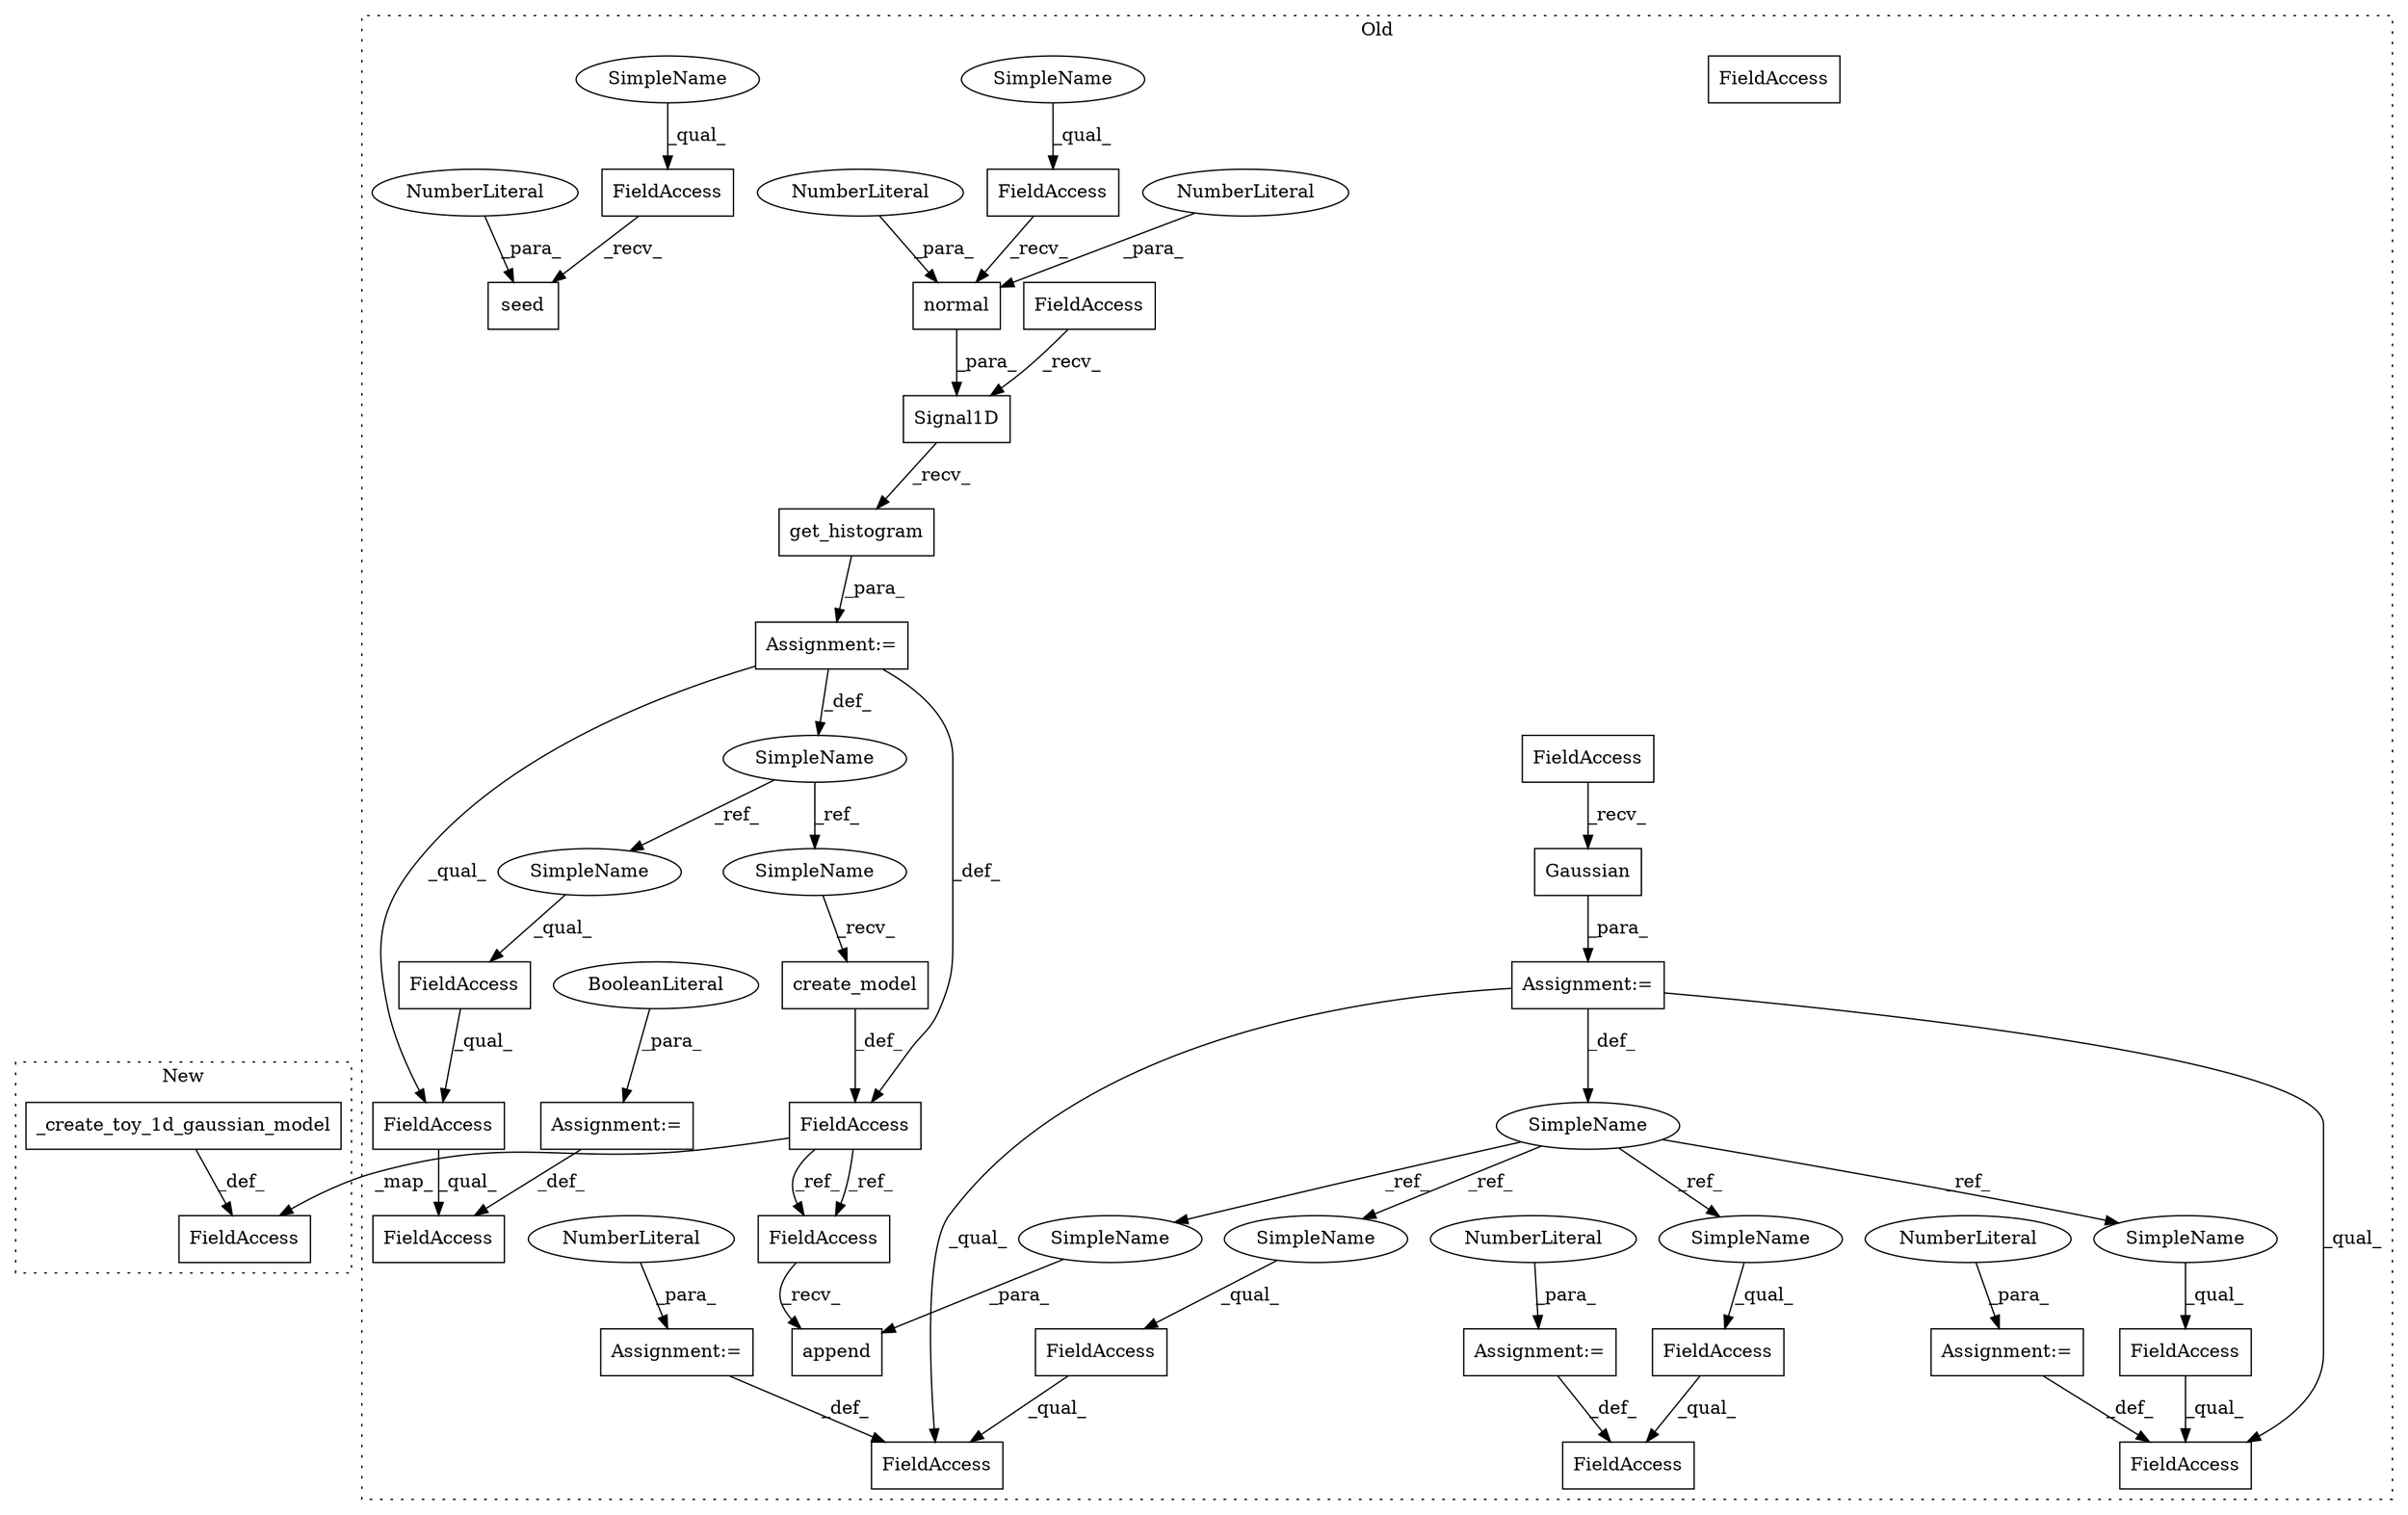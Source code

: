 digraph G {
subgraph cluster0 {
1 [label="Signal1D" a="32" s="4863,4900" l="9,1" shape="box"];
3 [label="create_model" a="32" s="5017" l="14" shape="box"];
4 [label="FieldAccess" a="22" s="4842" l="8" shape="box"];
5 [label="Assignment:=" a="7" s="4841" l="1" shape="box"];
6 [label="append" a="32" s="5044,5052" l="7,1" shape="box"];
7 [label="SimpleName" a="42" s="4958" l="1" shape="ellipse"];
8 [label="FieldAccess" a="22" s="5104" l="3" shape="box"];
9 [label="FieldAccess" a="22" s="5104" l="9" shape="box"];
10 [label="FieldAccess" a="22" s="5037" l="6" shape="box"];
11 [label="Gaussian" a="32" s="4992" l="10" shape="box"];
12 [label="FieldAccess" a="22" s="4960" l="8" shape="box"];
13 [label="Assignment:=" a="7" s="5113" l="1" shape="box"];
14 [label="NumberLiteral" a="34" s="5114" l="4" shape="ellipse"];
15 [label="Assignment:=" a="7" s="4959" l="1" shape="box"];
16 [label="FieldAccess" a="22" s="5008" l="6" shape="box"];
18 [label="normal" a="32" s="4885,4899" l="7,1" shape="box"];
19 [label="NumberLiteral" a="34" s="4894" l="5" shape="ellipse"];
20 [label="NumberLiteral" a="34" s="4892" l="1" shape="ellipse"];
21 [label="SimpleName" a="42" s="4840" l="1" shape="ellipse"];
22 [label="FieldAccess" a="22" s="4923" l="10" shape="box"];
23 [label="FieldAccess" a="22" s="5080" l="14" shape="box"];
24 [label="FieldAccess" a="22" s="5059" l="7" shape="box"];
25 [label="FieldAccess" a="22" s="4923" l="17" shape="box"];
26 [label="FieldAccess" a="22" s="4872" l="12" shape="box"];
27 [label="FieldAccess" a="22" s="4814" l="12" shape="box"];
28 [label="seed" a="32" s="4827,4833" l="5,1" shape="box"];
29 [label="NumberLiteral" a="34" s="4832" l="1" shape="ellipse"];
30 [label="FieldAccess" a="22" s="5059" l="13" shape="box"];
31 [label="FieldAccess" a="22" s="5080" l="8" shape="box"];
32 [label="FieldAccess" a="22" s="4923" l="24" shape="box"];
33 [label="get_histogram" a="32" s="4902" l="15" shape="box"];
34 [label="Assignment:=" a="7" s="5072" l="1" shape="box"];
35 [label="NumberLiteral" a="34" s="5073" l="1" shape="ellipse"];
36 [label="Assignment:=" a="7" s="5094" l="1" shape="box"];
37 [label="NumberLiteral" a="34" s="5095" l="3" shape="ellipse"];
38 [label="Assignment:=" a="7" s="4947" l="1" shape="box"];
39 [label="BooleanLiteral" a="9" s="4948" l="4" shape="ellipse"];
40 [label="SimpleName" a="42" s="5059" l="1" shape="ellipse"];
41 [label="SimpleName" a="42" s="5080" l="1" shape="ellipse"];
42 [label="SimpleName" a="42" s="5104" l="1" shape="ellipse"];
43 [label="SimpleName" a="42" s="5051" l="1" shape="ellipse"];
44 [label="SimpleName" a="42" s="4923" l="1" shape="ellipse"];
45 [label="SimpleName" a="42" s="5015" l="1" shape="ellipse"];
46 [label="FieldAccess" a="22" s="5037" l="6" shape="box"];
47 [label="SimpleName" a="42" s="4872" l="5" shape="ellipse"];
48 [label="SimpleName" a="42" s="4814" l="5" shape="ellipse"];
label = "Old";
style="dotted";
}
subgraph cluster1 {
2 [label="_create_toy_1d_gaussian_model" a="32" s="5299" l="31" shape="box"];
17 [label="FieldAccess" a="22" s="5292" l="6" shape="box"];
label = "New";
style="dotted";
}
1 -> 33 [label="_recv_"];
2 -> 17 [label="_def_"];
3 -> 16 [label="_def_"];
4 -> 1 [label="_recv_"];
5 -> 25 [label="_qual_"];
5 -> 21 [label="_def_"];
5 -> 16 [label="_def_"];
7 -> 40 [label="_ref_"];
7 -> 43 [label="_ref_"];
7 -> 41 [label="_ref_"];
7 -> 42 [label="_ref_"];
8 -> 9 [label="_qual_"];
11 -> 15 [label="_para_"];
12 -> 11 [label="_recv_"];
13 -> 9 [label="_def_"];
14 -> 13 [label="_para_"];
15 -> 7 [label="_def_"];
15 -> 9 [label="_qual_"];
15 -> 30 [label="_qual_"];
16 -> 17 [label="_map_"];
16 -> 46 [label="_ref_"];
16 -> 46 [label="_ref_"];
18 -> 1 [label="_para_"];
19 -> 18 [label="_para_"];
20 -> 18 [label="_para_"];
21 -> 45 [label="_ref_"];
21 -> 44 [label="_ref_"];
22 -> 25 [label="_qual_"];
24 -> 30 [label="_qual_"];
25 -> 32 [label="_qual_"];
26 -> 18 [label="_recv_"];
27 -> 28 [label="_recv_"];
29 -> 28 [label="_para_"];
31 -> 23 [label="_qual_"];
33 -> 5 [label="_para_"];
34 -> 30 [label="_def_"];
35 -> 34 [label="_para_"];
36 -> 23 [label="_def_"];
37 -> 36 [label="_para_"];
38 -> 32 [label="_def_"];
39 -> 38 [label="_para_"];
40 -> 24 [label="_qual_"];
41 -> 31 [label="_qual_"];
42 -> 8 [label="_qual_"];
43 -> 6 [label="_para_"];
44 -> 22 [label="_qual_"];
45 -> 3 [label="_recv_"];
46 -> 6 [label="_recv_"];
47 -> 26 [label="_qual_"];
48 -> 27 [label="_qual_"];
}